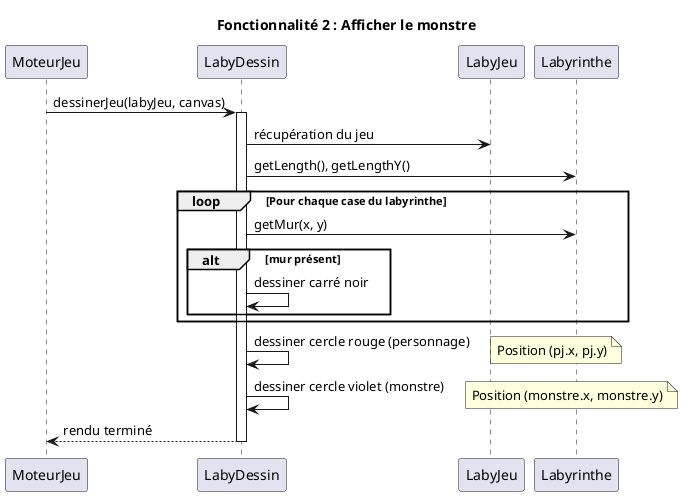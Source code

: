 @startuml Fonctionnalité 2 - Affichage du monstre
title Fonctionnalité 2 : Afficher le monstre

participant MoteurJeu
participant LabyDessin
participant LabyJeu
participant Labyrinthe

MoteurJeu -> LabyDessin : dessinerJeu(labyJeu, canvas)
activate LabyDessin

LabyDessin -> LabyJeu : récupération du jeu
LabyDessin -> Labyrinthe : getLength(), getLengthY()

loop Pour chaque case du labyrinthe
    LabyDessin -> Labyrinthe : getMur(x, y)
    alt mur présent
        LabyDessin -> LabyDessin : dessiner carré noir
    end
end

LabyDessin -> LabyDessin : dessiner cercle rouge (personnage)
note right : Position (pj.x, pj.y)

LabyDessin -> LabyDessin : dessiner cercle violet (monstre)
note right : Position (monstre.x, monstre.y)

LabyDessin --> MoteurJeu : rendu terminé
deactivate LabyDessin

@enduml